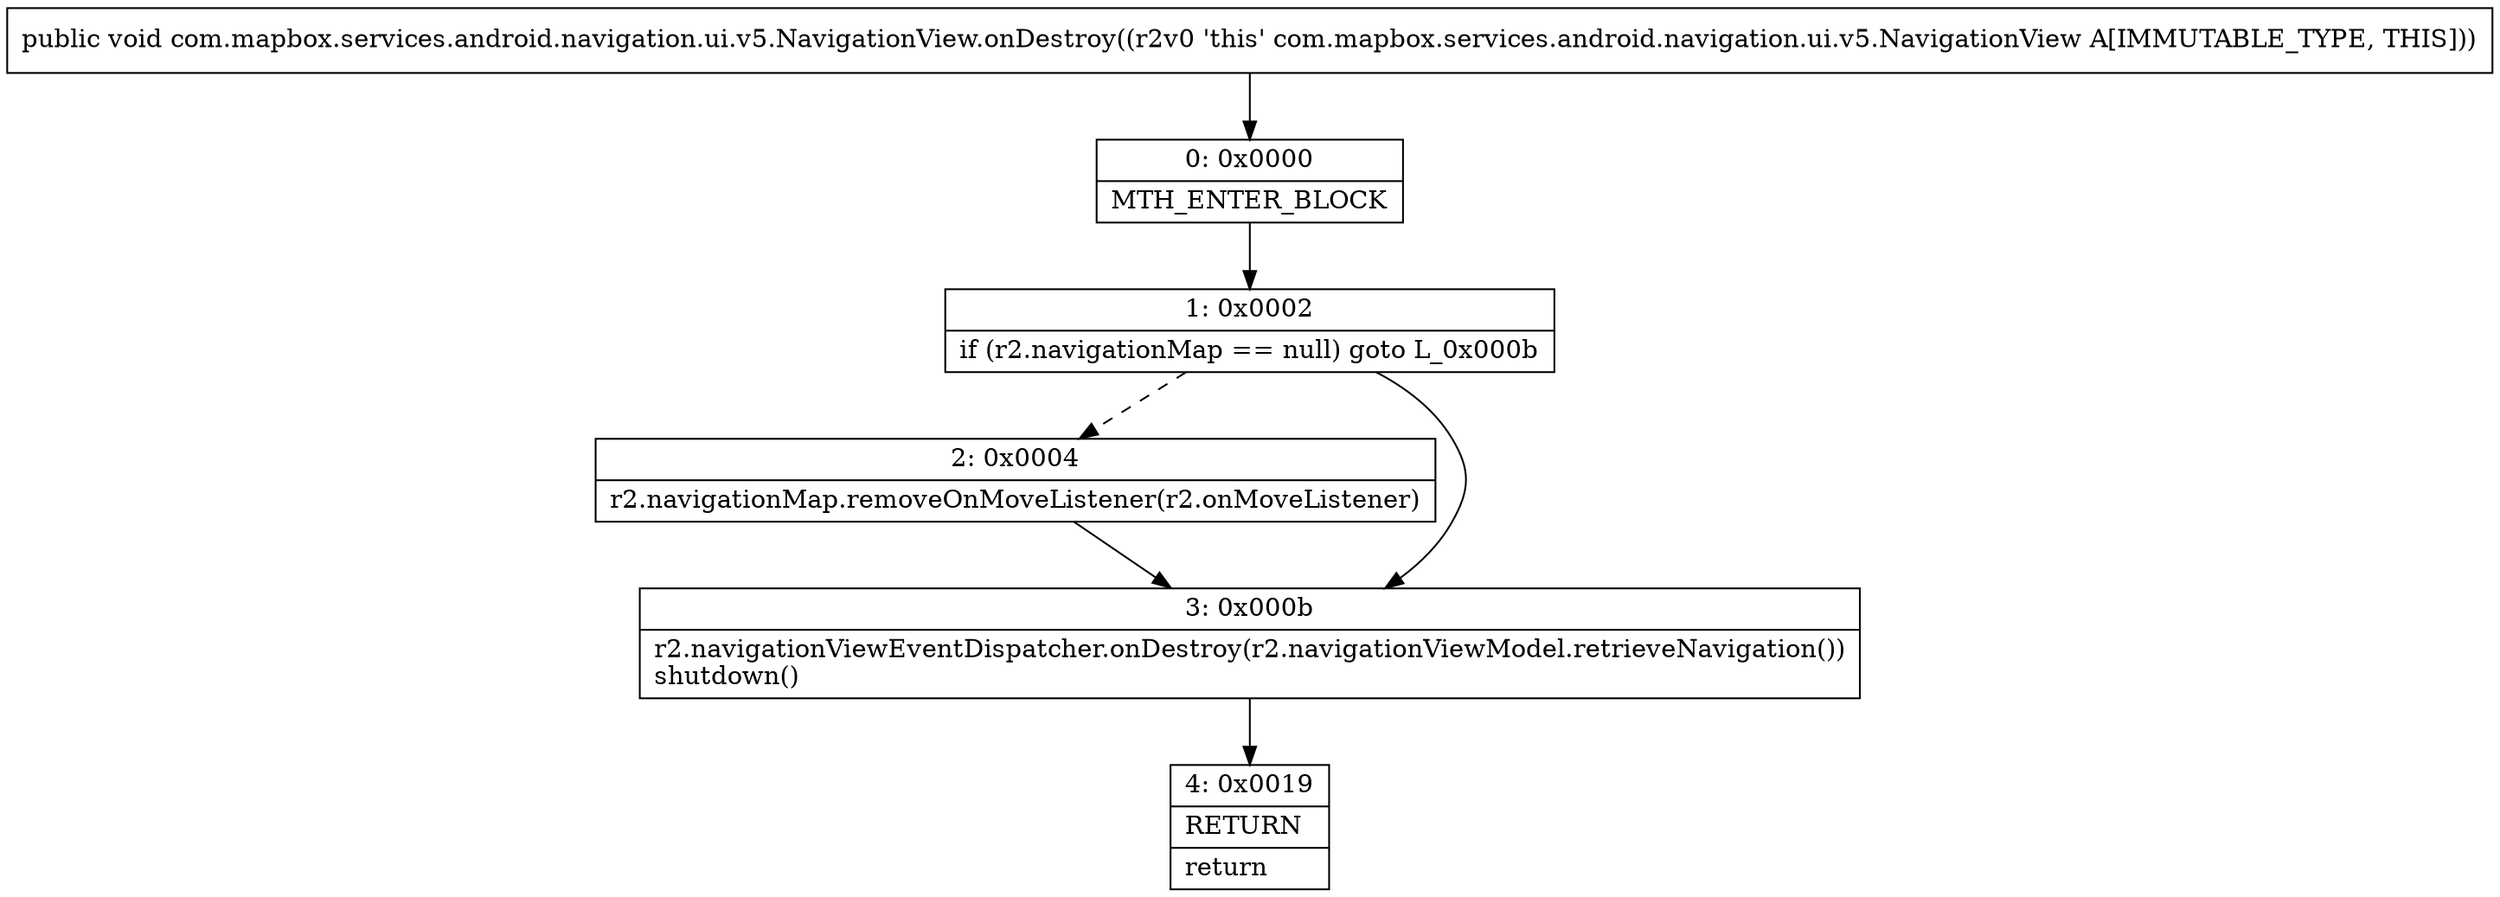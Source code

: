 digraph "CFG forcom.mapbox.services.android.navigation.ui.v5.NavigationView.onDestroy()V" {
Node_0 [shape=record,label="{0\:\ 0x0000|MTH_ENTER_BLOCK\l}"];
Node_1 [shape=record,label="{1\:\ 0x0002|if (r2.navigationMap == null) goto L_0x000b\l}"];
Node_2 [shape=record,label="{2\:\ 0x0004|r2.navigationMap.removeOnMoveListener(r2.onMoveListener)\l}"];
Node_3 [shape=record,label="{3\:\ 0x000b|r2.navigationViewEventDispatcher.onDestroy(r2.navigationViewModel.retrieveNavigation())\lshutdown()\l}"];
Node_4 [shape=record,label="{4\:\ 0x0019|RETURN\l|return\l}"];
MethodNode[shape=record,label="{public void com.mapbox.services.android.navigation.ui.v5.NavigationView.onDestroy((r2v0 'this' com.mapbox.services.android.navigation.ui.v5.NavigationView A[IMMUTABLE_TYPE, THIS])) }"];
MethodNode -> Node_0;
Node_0 -> Node_1;
Node_1 -> Node_2[style=dashed];
Node_1 -> Node_3;
Node_2 -> Node_3;
Node_3 -> Node_4;
}

